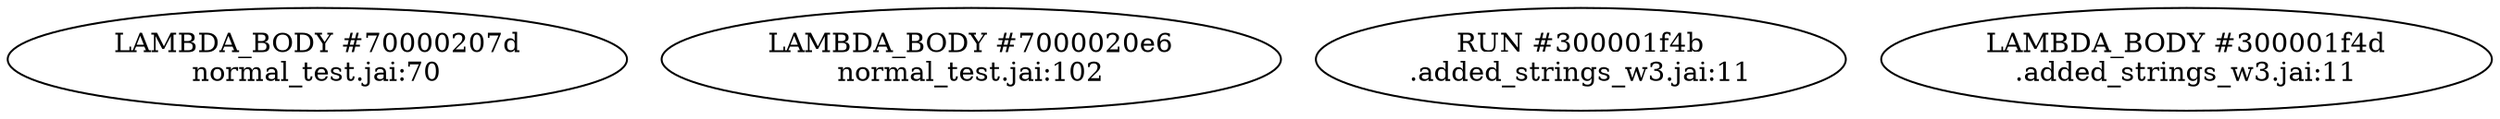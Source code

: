 digraph {

    s30064779389 [label="LAMBDA_BODY #70000207d\nnormal_test.jai:70",shape=ellipse]
    s30064779494 [label="LAMBDA_BODY #7000020e6\nnormal_test.jai:102",shape=ellipse]
    s30064779389 [label="LAMBDA_BODY #70000207d\nnormal_test.jai:70",shape=ellipse]
    s12884909899 [label="RUN #300001f4b\n.added_strings_w3.jai:11",shape=ellipse]
    s12884909901 [label="LAMBDA_BODY #300001f4d\n.added_strings_w3.jai:11",shape=ellipse]
    s30064779494 [label="LAMBDA_BODY #7000020e6\nnormal_test.jai:102",shape=ellipse]

}
